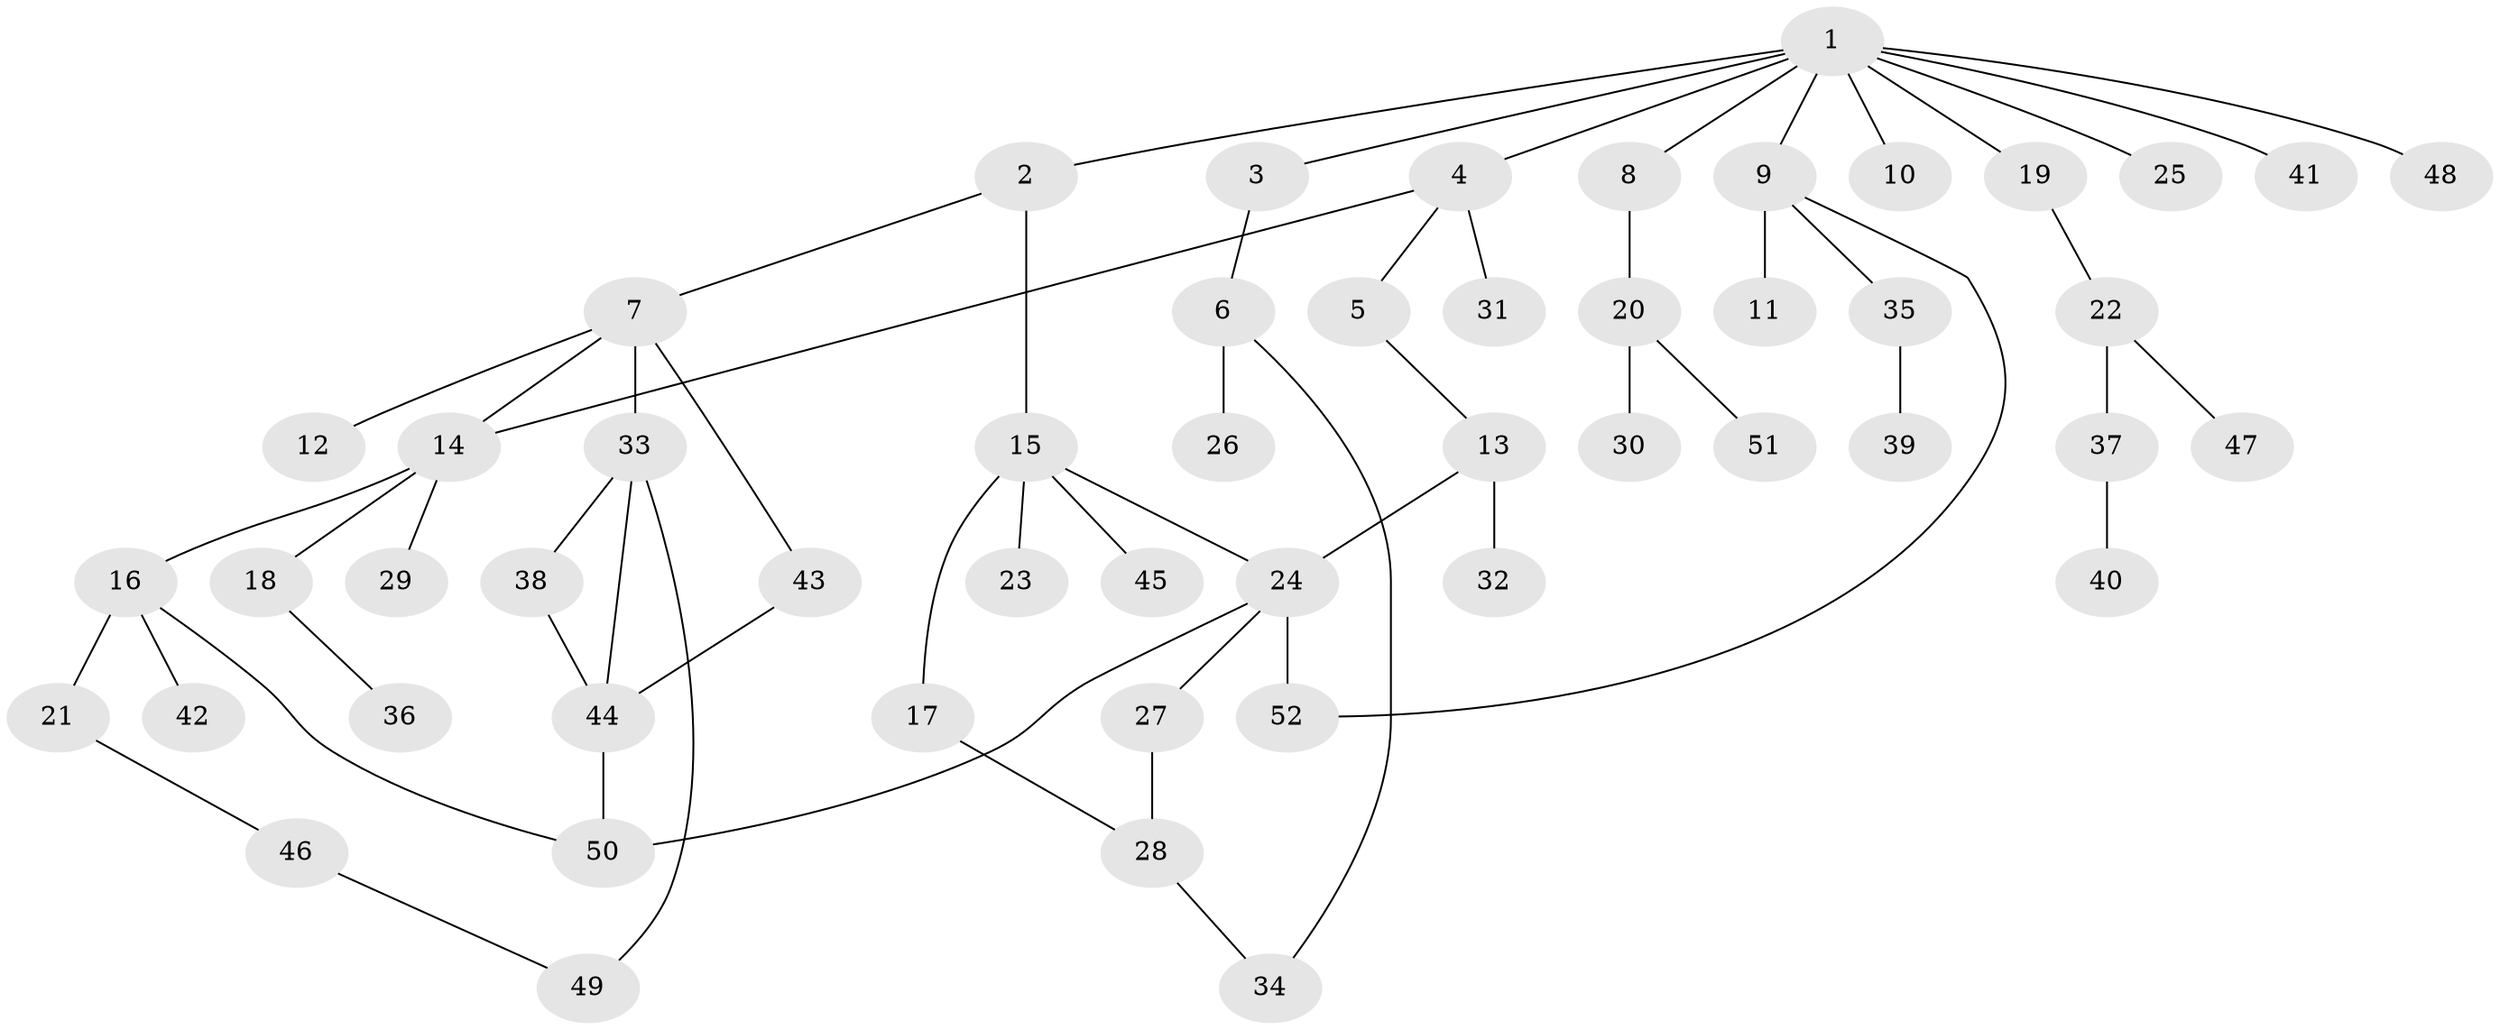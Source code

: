 // coarse degree distribution, {1: 0.8, 11: 0.05, 3: 0.05, 2: 0.05, 6: 0.05}
// Generated by graph-tools (version 1.1) at 2025/45/03/04/25 21:45:13]
// undirected, 52 vertices, 61 edges
graph export_dot {
graph [start="1"]
  node [color=gray90,style=filled];
  1;
  2;
  3;
  4;
  5;
  6;
  7;
  8;
  9;
  10;
  11;
  12;
  13;
  14;
  15;
  16;
  17;
  18;
  19;
  20;
  21;
  22;
  23;
  24;
  25;
  26;
  27;
  28;
  29;
  30;
  31;
  32;
  33;
  34;
  35;
  36;
  37;
  38;
  39;
  40;
  41;
  42;
  43;
  44;
  45;
  46;
  47;
  48;
  49;
  50;
  51;
  52;
  1 -- 2;
  1 -- 3;
  1 -- 4;
  1 -- 8;
  1 -- 9;
  1 -- 10;
  1 -- 19;
  1 -- 25;
  1 -- 41;
  1 -- 48;
  2 -- 7;
  2 -- 15;
  3 -- 6;
  4 -- 5;
  4 -- 14;
  4 -- 31;
  5 -- 13;
  6 -- 26;
  6 -- 34;
  7 -- 12;
  7 -- 33;
  7 -- 43;
  7 -- 14;
  8 -- 20;
  9 -- 11;
  9 -- 35;
  9 -- 52;
  13 -- 32;
  13 -- 24;
  14 -- 16;
  14 -- 18;
  14 -- 29;
  15 -- 17;
  15 -- 23;
  15 -- 24;
  15 -- 45;
  16 -- 21;
  16 -- 42;
  16 -- 50;
  17 -- 28;
  18 -- 36;
  19 -- 22;
  20 -- 30;
  20 -- 51;
  21 -- 46;
  22 -- 37;
  22 -- 47;
  24 -- 27;
  24 -- 52;
  24 -- 50;
  27 -- 28;
  28 -- 34;
  33 -- 38;
  33 -- 49;
  33 -- 44;
  35 -- 39;
  37 -- 40;
  38 -- 44;
  43 -- 44;
  44 -- 50;
  46 -- 49;
}
